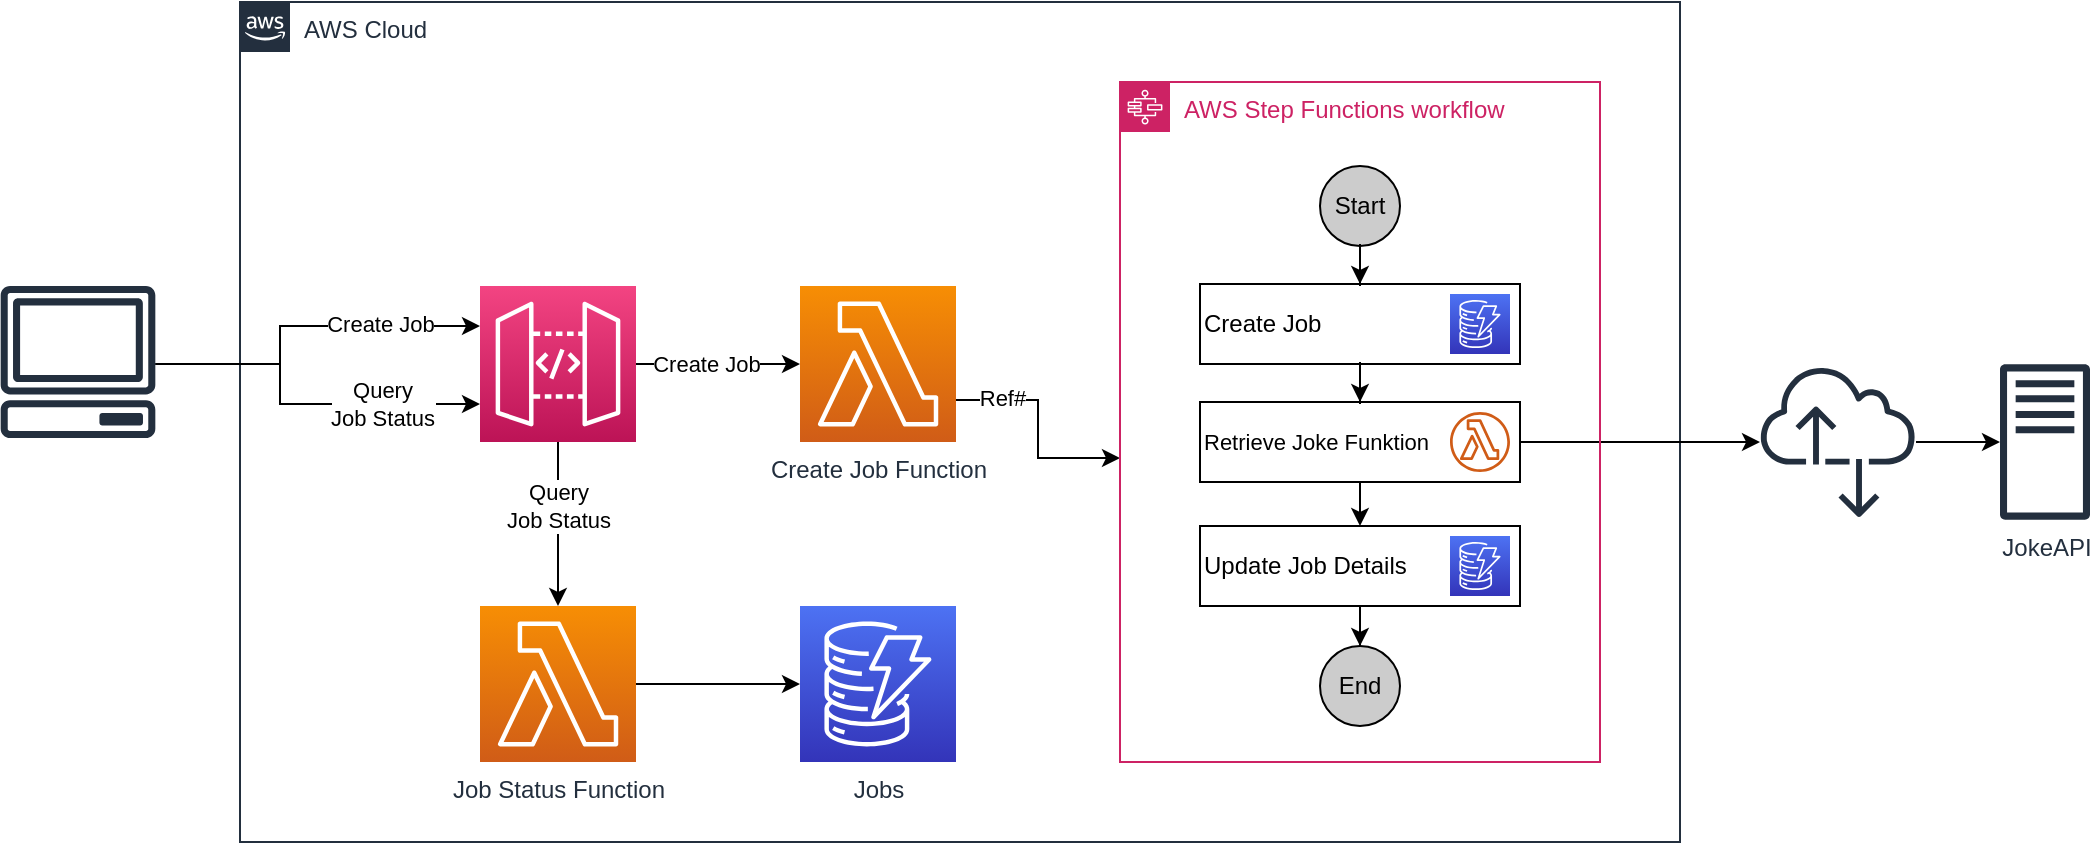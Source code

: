 <mxfile version="14.9.2" type="github">
  <diagram id="01eXjTYJ2d1SrXMeanzH" name="Page-1">
    <mxGraphModel dx="1282" dy="647" grid="1" gridSize="10" guides="1" tooltips="1" connect="1" arrows="1" fold="1" page="1" pageScale="1" pageWidth="1169" pageHeight="827" math="0" shadow="0">
      <root>
        <mxCell id="0" />
        <mxCell id="1" parent="0" />
        <mxCell id="A4gBskFatexQGphRCRpW-1" value="AWS Cloud" style="points=[[0,0],[0.25,0],[0.5,0],[0.75,0],[1,0],[1,0.25],[1,0.5],[1,0.75],[1,1],[0.75,1],[0.5,1],[0.25,1],[0,1],[0,0.75],[0,0.5],[0,0.25]];outlineConnect=0;gradientColor=none;html=1;whiteSpace=wrap;fontSize=12;fontStyle=0;shape=mxgraph.aws4.group;grIcon=mxgraph.aws4.group_aws_cloud_alt;strokeColor=#232F3E;fillColor=none;verticalAlign=top;align=left;spacingLeft=30;fontColor=#232F3E;dashed=0;" parent="1" vertex="1">
          <mxGeometry x="160" y="40" width="720" height="420" as="geometry" />
        </mxCell>
        <mxCell id="A4gBskFatexQGphRCRpW-28" value="" style="edgeStyle=orthogonalEdgeStyle;rounded=0;orthogonalLoop=1;jettySize=auto;html=1;" parent="1" source="A4gBskFatexQGphRCRpW-2" target="A4gBskFatexQGphRCRpW-8" edge="1">
          <mxGeometry relative="1" as="geometry" />
        </mxCell>
        <mxCell id="A4gBskFatexQGphRCRpW-34" value="Create Job" style="edgeLabel;html=1;align=center;verticalAlign=middle;resizable=0;points=[];" parent="A4gBskFatexQGphRCRpW-28" vertex="1" connectable="0">
          <mxGeometry x="-0.147" relative="1" as="geometry">
            <mxPoint as="offset" />
          </mxGeometry>
        </mxCell>
        <mxCell id="A4gBskFatexQGphRCRpW-33" style="edgeStyle=orthogonalEdgeStyle;rounded=0;orthogonalLoop=1;jettySize=auto;html=1;" parent="1" source="A4gBskFatexQGphRCRpW-2" target="A4gBskFatexQGphRCRpW-15" edge="1">
          <mxGeometry relative="1" as="geometry" />
        </mxCell>
        <mxCell id="A4gBskFatexQGphRCRpW-35" value="Query&lt;br&gt;Job Status" style="edgeLabel;html=1;align=center;verticalAlign=middle;resizable=0;points=[];" parent="A4gBskFatexQGphRCRpW-33" vertex="1" connectable="0">
          <mxGeometry x="-0.215" relative="1" as="geometry">
            <mxPoint as="offset" />
          </mxGeometry>
        </mxCell>
        <mxCell id="A4gBskFatexQGphRCRpW-2" value="" style="points=[[0,0,0],[0.25,0,0],[0.5,0,0],[0.75,0,0],[1,0,0],[0,1,0],[0.25,1,0],[0.5,1,0],[0.75,1,0],[1,1,0],[0,0.25,0],[0,0.5,0],[0,0.75,0],[1,0.25,0],[1,0.5,0],[1,0.75,0]];outlineConnect=0;fontColor=#232F3E;gradientColor=#F34482;gradientDirection=north;fillColor=#BC1356;strokeColor=#ffffff;dashed=0;verticalLabelPosition=bottom;verticalAlign=top;align=center;html=1;fontSize=12;fontStyle=0;aspect=fixed;shape=mxgraph.aws4.resourceIcon;resIcon=mxgraph.aws4.api_gateway;" parent="1" vertex="1">
          <mxGeometry x="280" y="182" width="78" height="78" as="geometry" />
        </mxCell>
        <mxCell id="A4gBskFatexQGphRCRpW-27" style="edgeStyle=orthogonalEdgeStyle;rounded=0;orthogonalLoop=1;jettySize=auto;html=1;entryX=0;entryY=0.25;entryDx=0;entryDy=0;entryPerimeter=0;" parent="1" source="A4gBskFatexQGphRCRpW-4" target="A4gBskFatexQGphRCRpW-2" edge="1">
          <mxGeometry relative="1" as="geometry">
            <Array as="points">
              <mxPoint x="180" y="221" />
              <mxPoint x="180" y="202" />
              <mxPoint x="280" y="202" />
            </Array>
          </mxGeometry>
        </mxCell>
        <mxCell id="A4gBskFatexQGphRCRpW-36" value="Create Job" style="edgeLabel;html=1;align=center;verticalAlign=middle;resizable=0;points=[];" parent="A4gBskFatexQGphRCRpW-27" vertex="1" connectable="0">
          <mxGeometry x="0.14" y="2" relative="1" as="geometry">
            <mxPoint x="28" y="1" as="offset" />
          </mxGeometry>
        </mxCell>
        <mxCell id="IwsQEuC2lQtZMh31J1q6-4" style="edgeStyle=orthogonalEdgeStyle;rounded=0;orthogonalLoop=1;jettySize=auto;html=1;entryX=0;entryY=0.75;entryDx=0;entryDy=0;entryPerimeter=0;" edge="1" parent="1" source="A4gBskFatexQGphRCRpW-4" target="A4gBskFatexQGphRCRpW-2">
          <mxGeometry relative="1" as="geometry">
            <Array as="points">
              <mxPoint x="180" y="221" />
              <mxPoint x="180" y="241" />
              <mxPoint x="280" y="241" />
            </Array>
          </mxGeometry>
        </mxCell>
        <mxCell id="IwsQEuC2lQtZMh31J1q6-5" value="Query&lt;br&gt;Job Status" style="edgeLabel;html=1;align=center;verticalAlign=middle;resizable=0;points=[];" vertex="1" connectable="0" parent="IwsQEuC2lQtZMh31J1q6-4">
          <mxGeometry x="0.326" relative="1" as="geometry">
            <mxPoint x="12" as="offset" />
          </mxGeometry>
        </mxCell>
        <mxCell id="A4gBskFatexQGphRCRpW-4" value="" style="outlineConnect=0;fontColor=#232F3E;gradientColor=none;fillColor=#232F3E;strokeColor=none;dashed=0;verticalLabelPosition=bottom;verticalAlign=top;align=center;html=1;fontSize=12;fontStyle=0;aspect=fixed;pointerEvents=1;shape=mxgraph.aws4.client;" parent="1" vertex="1">
          <mxGeometry x="40" y="182" width="78" height="76" as="geometry" />
        </mxCell>
        <mxCell id="A4gBskFatexQGphRCRpW-7" value="Jobs" style="points=[[0,0,0],[0.25,0,0],[0.5,0,0],[0.75,0,0],[1,0,0],[0,1,0],[0.25,1,0],[0.5,1,0],[0.75,1,0],[1,1,0],[0,0.25,0],[0,0.5,0],[0,0.75,0],[1,0.25,0],[1,0.5,0],[1,0.75,0]];outlineConnect=0;fontColor=#232F3E;gradientColor=#4D72F3;gradientDirection=north;fillColor=#3334B9;strokeColor=#ffffff;dashed=0;verticalLabelPosition=bottom;verticalAlign=top;align=center;html=1;fontSize=12;fontStyle=0;aspect=fixed;shape=mxgraph.aws4.resourceIcon;resIcon=mxgraph.aws4.dynamodb;" parent="1" vertex="1">
          <mxGeometry x="440" y="342" width="78" height="78" as="geometry" />
        </mxCell>
        <mxCell id="A4gBskFatexQGphRCRpW-29" style="edgeStyle=orthogonalEdgeStyle;rounded=0;orthogonalLoop=1;jettySize=auto;html=1;" parent="1" source="A4gBskFatexQGphRCRpW-8" target="A4gBskFatexQGphRCRpW-3" edge="1">
          <mxGeometry relative="1" as="geometry">
            <Array as="points">
              <mxPoint x="559" y="239" />
              <mxPoint x="559" y="268" />
            </Array>
          </mxGeometry>
        </mxCell>
        <mxCell id="A4gBskFatexQGphRCRpW-30" value="Ref#" style="edgeLabel;html=1;align=center;verticalAlign=middle;resizable=0;points=[];" parent="A4gBskFatexQGphRCRpW-29" vertex="1" connectable="0">
          <mxGeometry x="-0.382" relative="1" as="geometry">
            <mxPoint x="-12" y="-1" as="offset" />
          </mxGeometry>
        </mxCell>
        <mxCell id="A4gBskFatexQGphRCRpW-8" value="Create Job Function" style="points=[[0,0,0],[0.25,0,0],[0.5,0,0],[0.75,0,0],[1,0,0],[0,1,0],[0.25,1,0],[0.5,1,0],[0.75,1,0],[1,1,0],[0,0.25,0],[0,0.5,0],[0,0.75,0],[1,0.25,0],[1,0.5,0],[1,0.75,0]];outlineConnect=0;fontColor=#232F3E;gradientColor=#F78E04;gradientDirection=north;fillColor=#D05C17;strokeColor=#ffffff;dashed=0;verticalLabelPosition=bottom;verticalAlign=top;align=center;html=1;fontSize=12;fontStyle=0;aspect=fixed;shape=mxgraph.aws4.resourceIcon;resIcon=mxgraph.aws4.lambda;" parent="1" vertex="1">
          <mxGeometry x="440" y="182" width="78" height="78" as="geometry" />
        </mxCell>
        <mxCell id="A4gBskFatexQGphRCRpW-32" value="" style="edgeStyle=orthogonalEdgeStyle;rounded=0;orthogonalLoop=1;jettySize=auto;html=1;" parent="1" source="A4gBskFatexQGphRCRpW-15" target="A4gBskFatexQGphRCRpW-7" edge="1">
          <mxGeometry relative="1" as="geometry" />
        </mxCell>
        <mxCell id="A4gBskFatexQGphRCRpW-15" value="Job Status Function" style="points=[[0,0,0],[0.25,0,0],[0.5,0,0],[0.75,0,0],[1,0,0],[0,1,0],[0.25,1,0],[0.5,1,0],[0.75,1,0],[1,1,0],[0,0.25,0],[0,0.5,0],[0,0.75,0],[1,0.25,0],[1,0.5,0],[1,0.75,0]];outlineConnect=0;fontColor=#232F3E;gradientColor=#F78E04;gradientDirection=north;fillColor=#D05C17;strokeColor=#ffffff;dashed=0;verticalLabelPosition=bottom;verticalAlign=top;align=center;html=1;fontSize=12;fontStyle=0;aspect=fixed;shape=mxgraph.aws4.resourceIcon;resIcon=mxgraph.aws4.lambda;" parent="1" vertex="1">
          <mxGeometry x="280" y="342" width="78" height="78" as="geometry" />
        </mxCell>
        <mxCell id="A4gBskFatexQGphRCRpW-26" style="edgeStyle=orthogonalEdgeStyle;rounded=0;orthogonalLoop=1;jettySize=auto;html=1;" parent="1" source="A4gBskFatexQGphRCRpW-23" target="A4gBskFatexQGphRCRpW-24" edge="1">
          <mxGeometry relative="1" as="geometry" />
        </mxCell>
        <mxCell id="A4gBskFatexQGphRCRpW-23" value="" style="outlineConnect=0;fontColor=#232F3E;gradientColor=none;fillColor=#232F3E;strokeColor=none;dashed=0;verticalLabelPosition=bottom;verticalAlign=top;align=center;html=1;fontSize=12;fontStyle=0;aspect=fixed;pointerEvents=1;shape=mxgraph.aws4.internet_alt2;" parent="1" vertex="1">
          <mxGeometry x="920" y="221" width="78" height="78" as="geometry" />
        </mxCell>
        <mxCell id="A4gBskFatexQGphRCRpW-24" value="JokeAPI" style="outlineConnect=0;fontColor=#232F3E;gradientColor=none;fillColor=#232F3E;strokeColor=none;dashed=0;verticalLabelPosition=bottom;verticalAlign=top;align=center;html=1;fontSize=12;fontStyle=0;aspect=fixed;pointerEvents=1;shape=mxgraph.aws4.traditional_server;" parent="1" vertex="1">
          <mxGeometry x="1040" y="221" width="45" height="78" as="geometry" />
        </mxCell>
        <mxCell id="A4gBskFatexQGphRCRpW-25" style="edgeStyle=orthogonalEdgeStyle;rounded=0;orthogonalLoop=1;jettySize=auto;html=1;" parent="1" source="A4gBskFatexQGphRCRpW-9" target="A4gBskFatexQGphRCRpW-23" edge="1">
          <mxGeometry relative="1" as="geometry" />
        </mxCell>
        <mxCell id="IwsQEuC2lQtZMh31J1q6-9" value="" style="group" vertex="1" connectable="0" parent="1">
          <mxGeometry x="600" y="80" width="240" height="340" as="geometry" />
        </mxCell>
        <mxCell id="A4gBskFatexQGphRCRpW-3" value="AWS Step Functions workflow" style="points=[[0,0],[0.25,0],[0.5,0],[0.75,0],[1,0],[1,0.25],[1,0.5],[1,0.75],[1,1],[0.75,1],[0.5,1],[0.25,1],[0,1],[0,0.75],[0,0.5],[0,0.25]];outlineConnect=0;gradientColor=none;html=1;whiteSpace=wrap;fontSize=12;fontStyle=0;shape=mxgraph.aws4.group;grIcon=mxgraph.aws4.group_aws_step_functions_workflow;strokeColor=#CD2264;fillColor=none;verticalAlign=top;align=left;spacingLeft=30;fontColor=#CD2264;dashed=0;" parent="IwsQEuC2lQtZMh31J1q6-9" vertex="1">
          <mxGeometry width="240" height="340" as="geometry" />
        </mxCell>
        <mxCell id="IwsQEuC2lQtZMh31J1q6-1" value="" style="group" vertex="1" connectable="0" parent="IwsQEuC2lQtZMh31J1q6-9">
          <mxGeometry x="40" y="101" width="160" height="40" as="geometry" />
        </mxCell>
        <mxCell id="IwsQEuC2lQtZMh31J1q6-2" value="Create Job" style="rounded=0;whiteSpace=wrap;html=1;align=left;" vertex="1" parent="IwsQEuC2lQtZMh31J1q6-1">
          <mxGeometry width="160" height="40" as="geometry" />
        </mxCell>
        <mxCell id="IwsQEuC2lQtZMh31J1q6-3" value="" style="points=[[0,0,0],[0.25,0,0],[0.5,0,0],[0.75,0,0],[1,0,0],[0,1,0],[0.25,1,0],[0.5,1,0],[0.75,1,0],[1,1,0],[0,0.25,0],[0,0.5,0],[0,0.75,0],[1,0.25,0],[1,0.5,0],[1,0.75,0]];outlineConnect=0;fontColor=#232F3E;gradientColor=#4D72F3;gradientDirection=north;fillColor=#3334B9;strokeColor=#ffffff;dashed=0;verticalLabelPosition=bottom;verticalAlign=top;align=center;html=1;fontSize=12;fontStyle=0;aspect=fixed;shape=mxgraph.aws4.resourceIcon;resIcon=mxgraph.aws4.dynamodb;" vertex="1" parent="IwsQEuC2lQtZMh31J1q6-1">
          <mxGeometry x="125" y="5" width="30" height="30" as="geometry" />
        </mxCell>
        <mxCell id="A4gBskFatexQGphRCRpW-13" value="" style="group" parent="IwsQEuC2lQtZMh31J1q6-9" vertex="1" connectable="0">
          <mxGeometry x="40" y="160" width="160" height="40" as="geometry" />
        </mxCell>
        <mxCell id="A4gBskFatexQGphRCRpW-10" value="&lt;font style=&quot;font-size: 11px&quot;&gt;Retrieve Joke Funktion&lt;/font&gt;" style="rounded=0;whiteSpace=wrap;html=1;align=left;" parent="A4gBskFatexQGphRCRpW-13" vertex="1">
          <mxGeometry width="160" height="40" as="geometry" />
        </mxCell>
        <mxCell id="A4gBskFatexQGphRCRpW-9" value="" style="outlineConnect=0;fontColor=#232F3E;gradientColor=none;fillColor=#D05C17;strokeColor=none;dashed=0;verticalLabelPosition=bottom;verticalAlign=top;align=center;html=1;fontSize=12;fontStyle=0;aspect=fixed;pointerEvents=1;shape=mxgraph.aws4.lambda_function;" parent="A4gBskFatexQGphRCRpW-13" vertex="1">
          <mxGeometry x="125" y="5" width="30" height="30" as="geometry" />
        </mxCell>
        <mxCell id="A4gBskFatexQGphRCRpW-14" value="" style="group" parent="IwsQEuC2lQtZMh31J1q6-9" vertex="1" connectable="0">
          <mxGeometry x="40" y="222" width="160" height="40" as="geometry" />
        </mxCell>
        <mxCell id="A4gBskFatexQGphRCRpW-12" value="Update Job Details" style="rounded=0;whiteSpace=wrap;html=1;align=left;" parent="A4gBskFatexQGphRCRpW-14" vertex="1">
          <mxGeometry width="160" height="40" as="geometry" />
        </mxCell>
        <mxCell id="A4gBskFatexQGphRCRpW-6" value="" style="points=[[0,0,0],[0.25,0,0],[0.5,0,0],[0.75,0,0],[1,0,0],[0,1,0],[0.25,1,0],[0.5,1,0],[0.75,1,0],[1,1,0],[0,0.25,0],[0,0.5,0],[0,0.75,0],[1,0.25,0],[1,0.5,0],[1,0.75,0]];outlineConnect=0;fontColor=#232F3E;gradientColor=#4D72F3;gradientDirection=north;fillColor=#3334B9;strokeColor=#ffffff;dashed=0;verticalLabelPosition=bottom;verticalAlign=top;align=center;html=1;fontSize=12;fontStyle=0;aspect=fixed;shape=mxgraph.aws4.resourceIcon;resIcon=mxgraph.aws4.dynamodb;" parent="A4gBskFatexQGphRCRpW-14" vertex="1">
          <mxGeometry x="125" y="5" width="30" height="30" as="geometry" />
        </mxCell>
        <mxCell id="A4gBskFatexQGphRCRpW-16" value="Start" style="ellipse;whiteSpace=wrap;html=1;aspect=fixed;fillColor=#CCCCCC;" parent="IwsQEuC2lQtZMh31J1q6-9" vertex="1">
          <mxGeometry x="100" y="42" width="40" height="40" as="geometry" />
        </mxCell>
        <mxCell id="A4gBskFatexQGphRCRpW-20" value="End" style="ellipse;whiteSpace=wrap;html=1;aspect=fixed;fillColor=#CCCCCC;" parent="IwsQEuC2lQtZMh31J1q6-9" vertex="1">
          <mxGeometry x="100" y="282" width="40" height="40" as="geometry" />
        </mxCell>
        <mxCell id="IwsQEuC2lQtZMh31J1q6-7" style="edgeStyle=orthogonalEdgeStyle;rounded=0;orthogonalLoop=1;jettySize=auto;html=1;entryX=0.5;entryY=0;entryDx=0;entryDy=0;" edge="1" parent="IwsQEuC2lQtZMh31J1q6-9" source="IwsQEuC2lQtZMh31J1q6-2" target="A4gBskFatexQGphRCRpW-10">
          <mxGeometry x="600" y="98" as="geometry" />
        </mxCell>
        <mxCell id="A4gBskFatexQGphRCRpW-19" value="" style="edgeStyle=orthogonalEdgeStyle;rounded=0;orthogonalLoop=1;jettySize=auto;html=1;" parent="IwsQEuC2lQtZMh31J1q6-9" source="A4gBskFatexQGphRCRpW-10" target="A4gBskFatexQGphRCRpW-12" edge="1">
          <mxGeometry x="1120" y="196" as="geometry" />
        </mxCell>
        <mxCell id="IwsQEuC2lQtZMh31J1q6-6" style="edgeStyle=orthogonalEdgeStyle;rounded=0;orthogonalLoop=1;jettySize=auto;html=1;entryX=0.5;entryY=0;entryDx=0;entryDy=0;" edge="1" parent="IwsQEuC2lQtZMh31J1q6-9" source="A4gBskFatexQGphRCRpW-16" target="IwsQEuC2lQtZMh31J1q6-2">
          <mxGeometry relative="1" as="geometry">
            <mxPoint x="640" y="200" as="targetPoint" />
          </mxGeometry>
        </mxCell>
        <mxCell id="A4gBskFatexQGphRCRpW-21" value="" style="edgeStyle=orthogonalEdgeStyle;rounded=0;orthogonalLoop=1;jettySize=auto;html=1;" parent="IwsQEuC2lQtZMh31J1q6-9" source="A4gBskFatexQGphRCRpW-12" target="A4gBskFatexQGphRCRpW-20" edge="1">
          <mxGeometry x="1120" y="196" as="geometry" />
        </mxCell>
      </root>
    </mxGraphModel>
  </diagram>
</mxfile>

